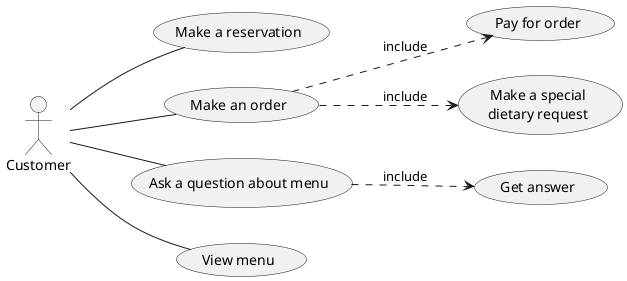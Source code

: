 @startuml
left to right direction

:Customer: as cust

usecase "Make a reservation" as UC1
usecase "Pay for order" as UC2
usecase "Make an order" as UC3
usecase "Ask a question about menu" as UC4
usecase UC5 as "Get answer"
usecase "View menu" as UC6
usecase UC7 as "Make a special
dietary request"


cust -- UC1
UC3 ..> UC2 :include
cust -- UC3
UC3 ..> UC7 :include
cust -- UC4
UC4 ..> UC5 :include
cust -- UC6

@enduml